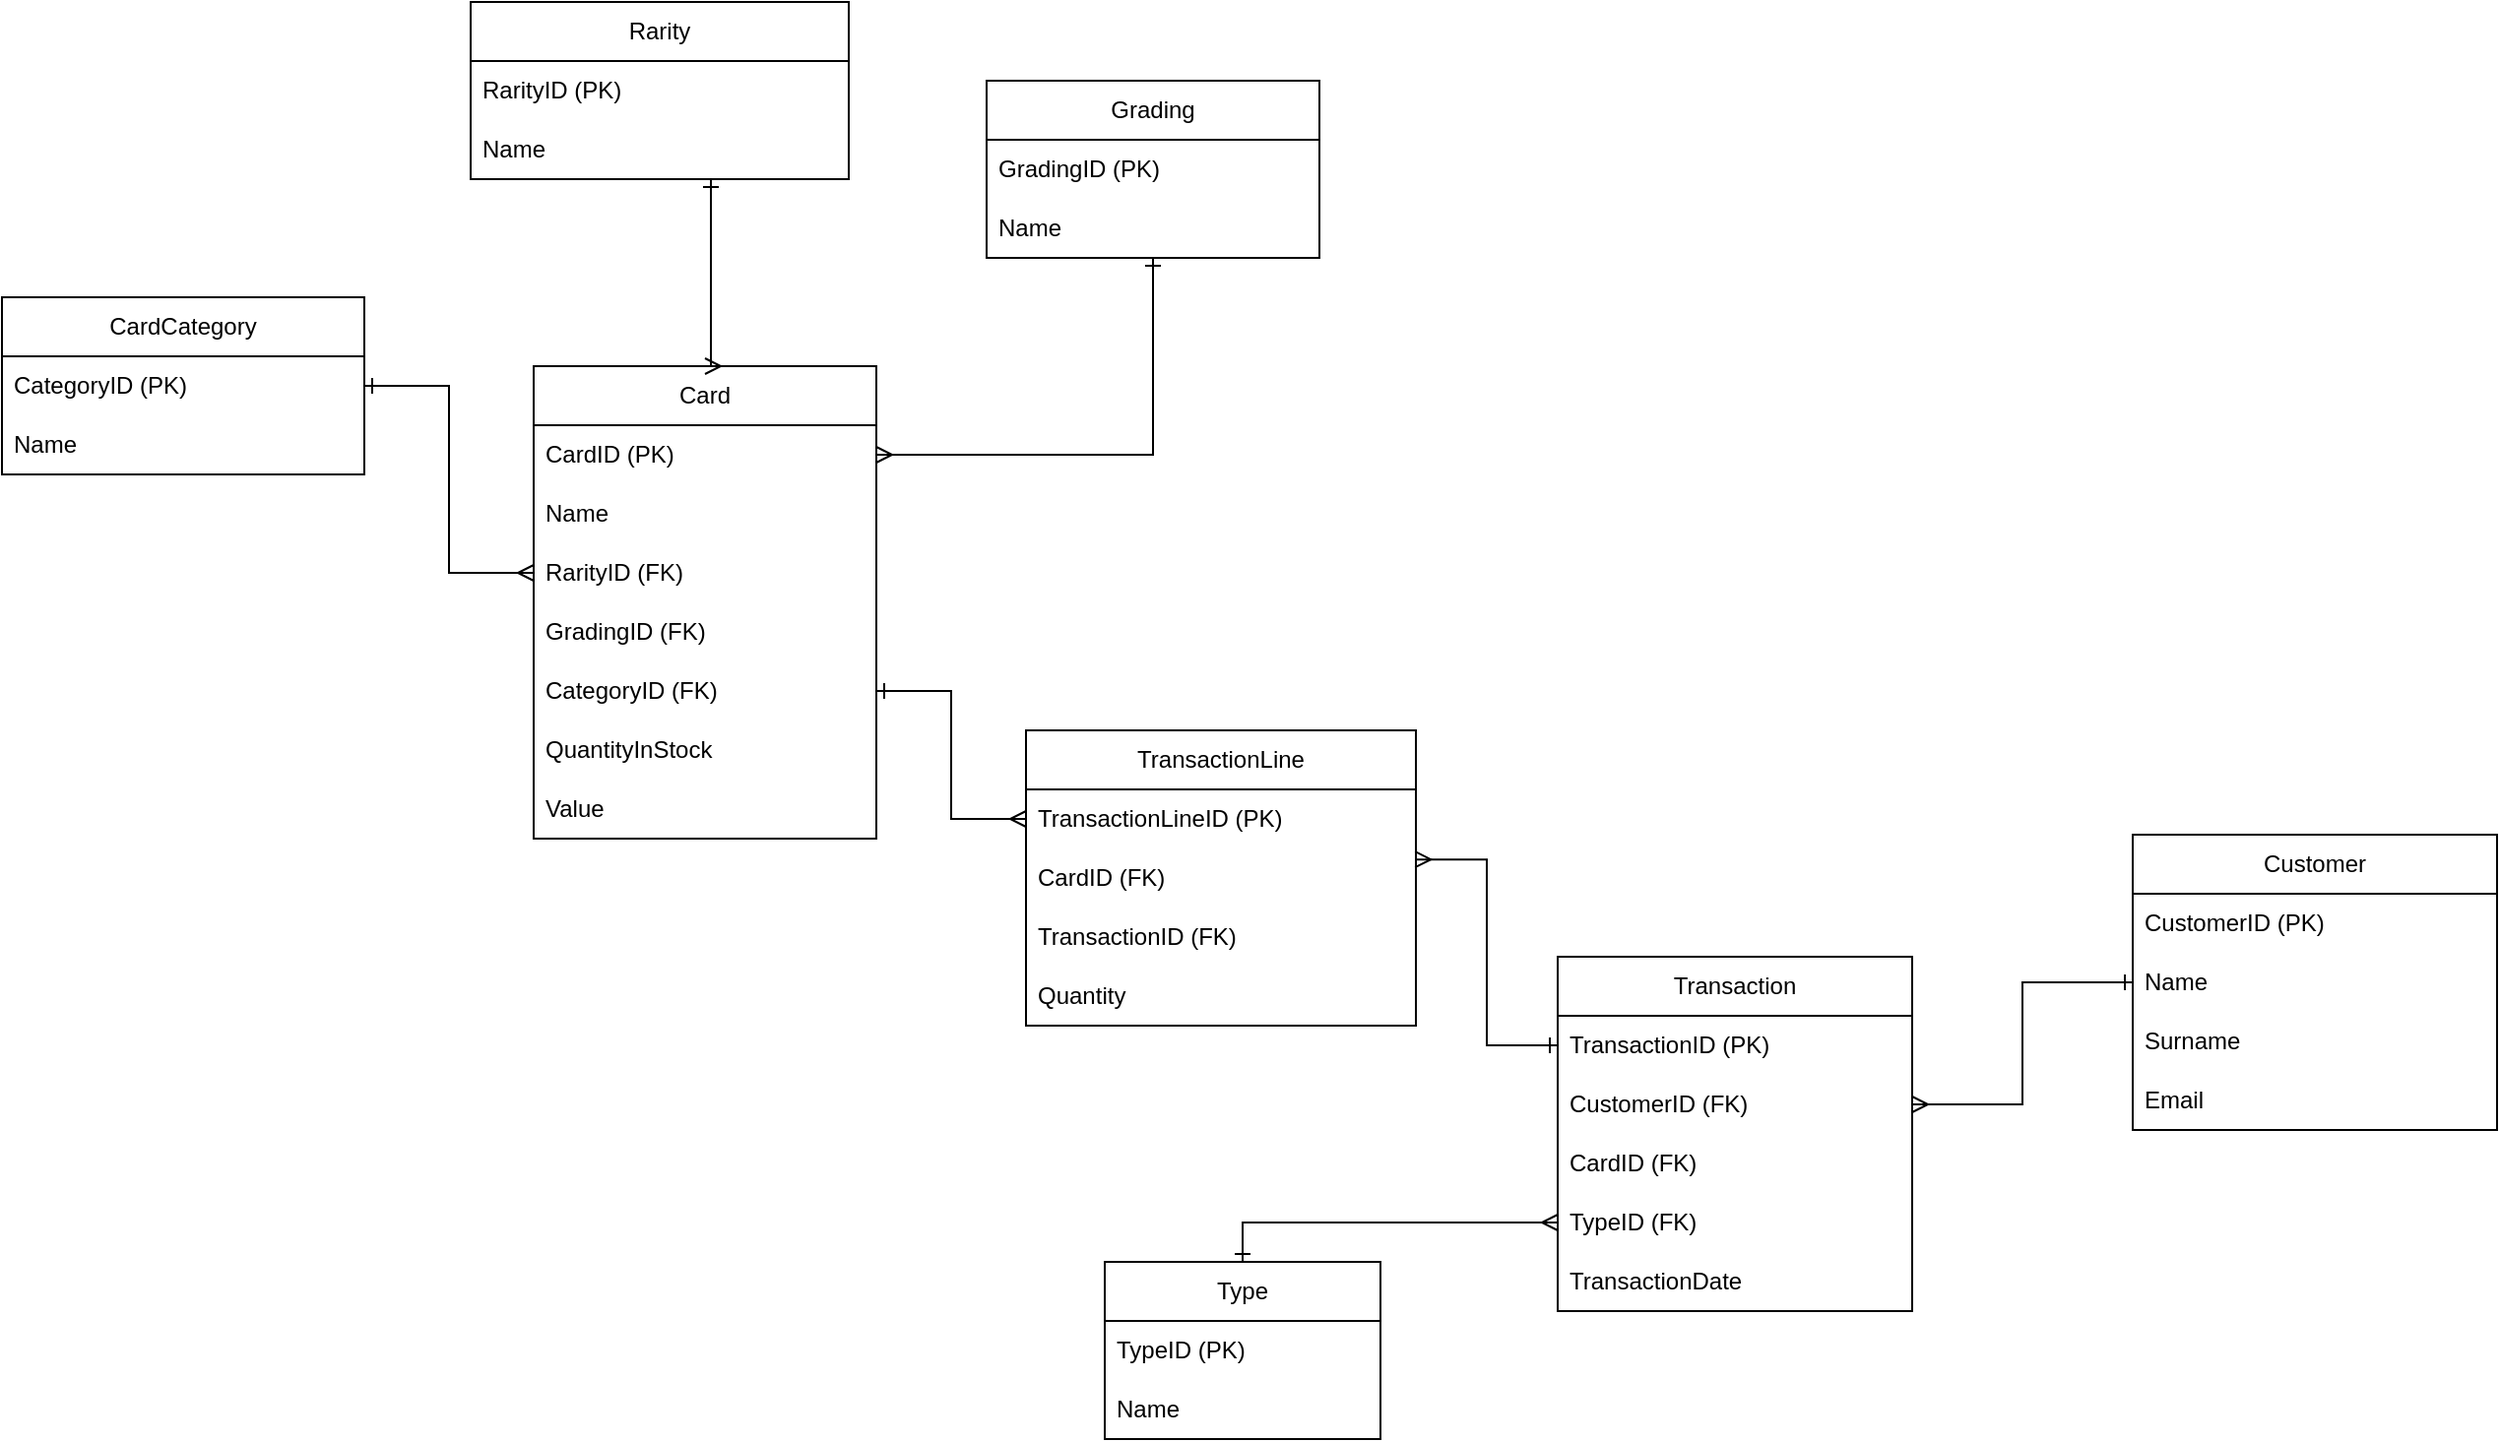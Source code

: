 <mxfile version="22.1.21" type="github">
  <diagram name="Page-1" id="Q0J5vgoRxOpuG1w4QGVU">
    <mxGraphModel dx="3402" dy="1188" grid="1" gridSize="10" guides="1" tooltips="1" connect="1" arrows="1" fold="1" page="1" pageScale="1" pageWidth="827" pageHeight="1169" math="0" shadow="0">
      <root>
        <mxCell id="0" />
        <mxCell id="1" parent="0" />
        <mxCell id="mX4bafv3sgb2gPdgIgHv-1" value="CardCategory" style="swimlane;fontStyle=0;childLayout=stackLayout;horizontal=1;startSize=30;horizontalStack=0;resizeParent=1;resizeParentMax=0;resizeLast=0;collapsible=1;marginBottom=0;whiteSpace=wrap;html=1;" vertex="1" parent="1">
          <mxGeometry x="-240" y="370" width="184" height="90" as="geometry">
            <mxRectangle x="110" y="210" width="90" height="30" as="alternateBounds" />
          </mxGeometry>
        </mxCell>
        <mxCell id="mX4bafv3sgb2gPdgIgHv-2" value="CategoryID (PK)" style="text;strokeColor=none;fillColor=none;align=left;verticalAlign=middle;spacingLeft=4;spacingRight=4;overflow=hidden;points=[[0,0.5],[1,0.5]];portConstraint=eastwest;rotatable=0;whiteSpace=wrap;html=1;" vertex="1" parent="mX4bafv3sgb2gPdgIgHv-1">
          <mxGeometry y="30" width="184" height="30" as="geometry" />
        </mxCell>
        <mxCell id="mX4bafv3sgb2gPdgIgHv-3" value="Name" style="text;strokeColor=none;fillColor=none;align=left;verticalAlign=middle;spacingLeft=4;spacingRight=4;overflow=hidden;points=[[0,0.5],[1,0.5]];portConstraint=eastwest;rotatable=0;whiteSpace=wrap;html=1;" vertex="1" parent="mX4bafv3sgb2gPdgIgHv-1">
          <mxGeometry y="60" width="184" height="30" as="geometry" />
        </mxCell>
        <mxCell id="mX4bafv3sgb2gPdgIgHv-4" value="Card" style="swimlane;fontStyle=0;childLayout=stackLayout;horizontal=1;startSize=30;horizontalStack=0;resizeParent=1;resizeParentMax=0;resizeLast=0;collapsible=1;marginBottom=0;whiteSpace=wrap;html=1;" vertex="1" parent="1">
          <mxGeometry x="30" y="405" width="174" height="240" as="geometry" />
        </mxCell>
        <mxCell id="mX4bafv3sgb2gPdgIgHv-5" value="CardID (PK)" style="text;strokeColor=none;fillColor=none;align=left;verticalAlign=middle;spacingLeft=4;spacingRight=4;overflow=hidden;points=[[0,0.5],[1,0.5]];portConstraint=eastwest;rotatable=0;whiteSpace=wrap;html=1;" vertex="1" parent="mX4bafv3sgb2gPdgIgHv-4">
          <mxGeometry y="30" width="174" height="30" as="geometry" />
        </mxCell>
        <mxCell id="mX4bafv3sgb2gPdgIgHv-6" value="Name" style="text;strokeColor=none;fillColor=none;align=left;verticalAlign=middle;spacingLeft=4;spacingRight=4;overflow=hidden;points=[[0,0.5],[1,0.5]];portConstraint=eastwest;rotatable=0;whiteSpace=wrap;html=1;" vertex="1" parent="mX4bafv3sgb2gPdgIgHv-4">
          <mxGeometry y="60" width="174" height="30" as="geometry" />
        </mxCell>
        <mxCell id="mX4bafv3sgb2gPdgIgHv-7" value="RarityID (FK)" style="text;strokeColor=none;fillColor=none;align=left;verticalAlign=middle;spacingLeft=4;spacingRight=4;overflow=hidden;points=[[0,0.5],[1,0.5]];portConstraint=eastwest;rotatable=0;whiteSpace=wrap;html=1;" vertex="1" parent="mX4bafv3sgb2gPdgIgHv-4">
          <mxGeometry y="90" width="174" height="30" as="geometry" />
        </mxCell>
        <mxCell id="mX4bafv3sgb2gPdgIgHv-8" value="GradingID (FK)" style="text;strokeColor=none;fillColor=none;align=left;verticalAlign=middle;spacingLeft=4;spacingRight=4;overflow=hidden;points=[[0,0.5],[1,0.5]];portConstraint=eastwest;rotatable=0;whiteSpace=wrap;html=1;" vertex="1" parent="mX4bafv3sgb2gPdgIgHv-4">
          <mxGeometry y="120" width="174" height="30" as="geometry" />
        </mxCell>
        <mxCell id="mX4bafv3sgb2gPdgIgHv-9" value="CategoryID (FK)" style="text;strokeColor=none;fillColor=none;align=left;verticalAlign=middle;spacingLeft=4;spacingRight=4;overflow=hidden;points=[[0,0.5],[1,0.5]];portConstraint=eastwest;rotatable=0;whiteSpace=wrap;html=1;" vertex="1" parent="mX4bafv3sgb2gPdgIgHv-4">
          <mxGeometry y="150" width="174" height="30" as="geometry" />
        </mxCell>
        <mxCell id="mX4bafv3sgb2gPdgIgHv-10" value="QuantityInStock" style="text;strokeColor=none;fillColor=none;align=left;verticalAlign=middle;spacingLeft=4;spacingRight=4;overflow=hidden;points=[[0,0.5],[1,0.5]];portConstraint=eastwest;rotatable=0;whiteSpace=wrap;html=1;" vertex="1" parent="mX4bafv3sgb2gPdgIgHv-4">
          <mxGeometry y="180" width="174" height="30" as="geometry" />
        </mxCell>
        <mxCell id="mX4bafv3sgb2gPdgIgHv-11" value="Value" style="text;strokeColor=none;fillColor=none;align=left;verticalAlign=middle;spacingLeft=4;spacingRight=4;overflow=hidden;points=[[0,0.5],[1,0.5]];portConstraint=eastwest;rotatable=0;whiteSpace=wrap;html=1;" vertex="1" parent="mX4bafv3sgb2gPdgIgHv-4">
          <mxGeometry y="210" width="174" height="30" as="geometry" />
        </mxCell>
        <mxCell id="mX4bafv3sgb2gPdgIgHv-12" style="edgeStyle=orthogonalEdgeStyle;rounded=0;orthogonalLoop=1;jettySize=auto;html=1;entryX=1;entryY=0.5;entryDx=0;entryDy=0;endArrow=ERmany;endFill=0;startArrow=ERone;startFill=0;" edge="1" parent="1" source="mX4bafv3sgb2gPdgIgHv-13" target="mX4bafv3sgb2gPdgIgHv-5">
          <mxGeometry relative="1" as="geometry" />
        </mxCell>
        <mxCell id="mX4bafv3sgb2gPdgIgHv-13" value="Grading" style="swimlane;fontStyle=0;childLayout=stackLayout;horizontal=1;startSize=30;horizontalStack=0;resizeParent=1;resizeParentMax=0;resizeLast=0;collapsible=1;marginBottom=0;whiteSpace=wrap;html=1;" vertex="1" parent="1">
          <mxGeometry x="260" y="260" width="169" height="90" as="geometry" />
        </mxCell>
        <mxCell id="mX4bafv3sgb2gPdgIgHv-14" value="GradingID (PK)" style="text;strokeColor=none;fillColor=none;align=left;verticalAlign=middle;spacingLeft=4;spacingRight=4;overflow=hidden;points=[[0,0.5],[1,0.5]];portConstraint=eastwest;rotatable=0;whiteSpace=wrap;html=1;" vertex="1" parent="mX4bafv3sgb2gPdgIgHv-13">
          <mxGeometry y="30" width="169" height="30" as="geometry" />
        </mxCell>
        <mxCell id="mX4bafv3sgb2gPdgIgHv-15" value="Name" style="text;strokeColor=none;fillColor=none;align=left;verticalAlign=middle;spacingLeft=4;spacingRight=4;overflow=hidden;points=[[0,0.5],[1,0.5]];portConstraint=eastwest;rotatable=0;whiteSpace=wrap;html=1;" vertex="1" parent="mX4bafv3sgb2gPdgIgHv-13">
          <mxGeometry y="60" width="169" height="30" as="geometry" />
        </mxCell>
        <mxCell id="mX4bafv3sgb2gPdgIgHv-16" value="Transaction" style="swimlane;fontStyle=0;childLayout=stackLayout;horizontal=1;startSize=30;horizontalStack=0;resizeParent=1;resizeParentMax=0;resizeLast=0;collapsible=1;marginBottom=0;whiteSpace=wrap;html=1;" vertex="1" parent="1">
          <mxGeometry x="550" y="705" width="180" height="180" as="geometry" />
        </mxCell>
        <mxCell id="mX4bafv3sgb2gPdgIgHv-17" value="TransactionID (PK)" style="text;strokeColor=none;fillColor=none;align=left;verticalAlign=middle;spacingLeft=4;spacingRight=4;overflow=hidden;points=[[0,0.5],[1,0.5]];portConstraint=eastwest;rotatable=0;whiteSpace=wrap;html=1;" vertex="1" parent="mX4bafv3sgb2gPdgIgHv-16">
          <mxGeometry y="30" width="180" height="30" as="geometry" />
        </mxCell>
        <mxCell id="mX4bafv3sgb2gPdgIgHv-18" value="CustomerID (FK)" style="text;strokeColor=none;fillColor=none;align=left;verticalAlign=middle;spacingLeft=4;spacingRight=4;overflow=hidden;points=[[0,0.5],[1,0.5]];portConstraint=eastwest;rotatable=0;whiteSpace=wrap;html=1;" vertex="1" parent="mX4bafv3sgb2gPdgIgHv-16">
          <mxGeometry y="60" width="180" height="30" as="geometry" />
        </mxCell>
        <mxCell id="mX4bafv3sgb2gPdgIgHv-19" value="CardID (FK)" style="text;strokeColor=none;fillColor=none;align=left;verticalAlign=middle;spacingLeft=4;spacingRight=4;overflow=hidden;points=[[0,0.5],[1,0.5]];portConstraint=eastwest;rotatable=0;whiteSpace=wrap;html=1;" vertex="1" parent="mX4bafv3sgb2gPdgIgHv-16">
          <mxGeometry y="90" width="180" height="30" as="geometry" />
        </mxCell>
        <mxCell id="mX4bafv3sgb2gPdgIgHv-20" value="TypeID (FK)" style="text;strokeColor=none;fillColor=none;align=left;verticalAlign=middle;spacingLeft=4;spacingRight=4;overflow=hidden;points=[[0,0.5],[1,0.5]];portConstraint=eastwest;rotatable=0;whiteSpace=wrap;html=1;" vertex="1" parent="mX4bafv3sgb2gPdgIgHv-16">
          <mxGeometry y="120" width="180" height="30" as="geometry" />
        </mxCell>
        <mxCell id="mX4bafv3sgb2gPdgIgHv-21" value="TransactionDate" style="text;strokeColor=none;fillColor=none;align=left;verticalAlign=middle;spacingLeft=4;spacingRight=4;overflow=hidden;points=[[0,0.5],[1,0.5]];portConstraint=eastwest;rotatable=0;whiteSpace=wrap;html=1;" vertex="1" parent="mX4bafv3sgb2gPdgIgHv-16">
          <mxGeometry y="150" width="180" height="30" as="geometry" />
        </mxCell>
        <mxCell id="mX4bafv3sgb2gPdgIgHv-22" value="Rarity" style="swimlane;fontStyle=0;childLayout=stackLayout;horizontal=1;startSize=30;horizontalStack=0;resizeParent=1;resizeParentMax=0;resizeLast=0;collapsible=1;marginBottom=0;whiteSpace=wrap;html=1;" vertex="1" parent="1">
          <mxGeometry x="-2" y="220" width="192" height="90" as="geometry" />
        </mxCell>
        <mxCell id="mX4bafv3sgb2gPdgIgHv-23" value="RarityID (PK)" style="text;strokeColor=none;fillColor=none;align=left;verticalAlign=middle;spacingLeft=4;spacingRight=4;overflow=hidden;points=[[0,0.5],[1,0.5]];portConstraint=eastwest;rotatable=0;whiteSpace=wrap;html=1;" vertex="1" parent="mX4bafv3sgb2gPdgIgHv-22">
          <mxGeometry y="30" width="192" height="30" as="geometry" />
        </mxCell>
        <mxCell id="mX4bafv3sgb2gPdgIgHv-24" value="Name" style="text;strokeColor=none;fillColor=none;align=left;verticalAlign=middle;spacingLeft=4;spacingRight=4;overflow=hidden;points=[[0,0.5],[1,0.5]];portConstraint=eastwest;rotatable=0;whiteSpace=wrap;html=1;" vertex="1" parent="mX4bafv3sgb2gPdgIgHv-22">
          <mxGeometry y="60" width="192" height="30" as="geometry" />
        </mxCell>
        <mxCell id="mX4bafv3sgb2gPdgIgHv-25" style="edgeStyle=orthogonalEdgeStyle;rounded=0;orthogonalLoop=1;jettySize=auto;html=1;entryX=0.5;entryY=0;entryDx=0;entryDy=0;endArrow=ERmany;endFill=0;startArrow=ERone;startFill=0;" edge="1" parent="1" source="mX4bafv3sgb2gPdgIgHv-24" target="mX4bafv3sgb2gPdgIgHv-4">
          <mxGeometry relative="1" as="geometry">
            <Array as="points">
              <mxPoint x="120" y="340" />
              <mxPoint x="120" y="340" />
            </Array>
          </mxGeometry>
        </mxCell>
        <mxCell id="mX4bafv3sgb2gPdgIgHv-26" style="edgeStyle=orthogonalEdgeStyle;rounded=0;orthogonalLoop=1;jettySize=auto;html=1;entryX=1;entryY=0.5;entryDx=0;entryDy=0;startArrow=ERmany;startFill=0;endArrow=ERone;endFill=0;" edge="1" parent="1" source="mX4bafv3sgb2gPdgIgHv-7" target="mX4bafv3sgb2gPdgIgHv-2">
          <mxGeometry relative="1" as="geometry" />
        </mxCell>
        <mxCell id="mX4bafv3sgb2gPdgIgHv-27" value="Customer" style="swimlane;fontStyle=0;childLayout=stackLayout;horizontal=1;startSize=30;horizontalStack=0;resizeParent=1;resizeParentMax=0;resizeLast=0;collapsible=1;marginBottom=0;whiteSpace=wrap;html=1;" vertex="1" parent="1">
          <mxGeometry x="842" y="643" width="185" height="150" as="geometry" />
        </mxCell>
        <mxCell id="mX4bafv3sgb2gPdgIgHv-28" value="CustomerID (PK)" style="text;strokeColor=none;fillColor=none;align=left;verticalAlign=middle;spacingLeft=4;spacingRight=4;overflow=hidden;points=[[0,0.5],[1,0.5]];portConstraint=eastwest;rotatable=0;whiteSpace=wrap;html=1;" vertex="1" parent="mX4bafv3sgb2gPdgIgHv-27">
          <mxGeometry y="30" width="185" height="30" as="geometry" />
        </mxCell>
        <mxCell id="mX4bafv3sgb2gPdgIgHv-29" value="Name" style="text;strokeColor=none;fillColor=none;align=left;verticalAlign=middle;spacingLeft=4;spacingRight=4;overflow=hidden;points=[[0,0.5],[1,0.5]];portConstraint=eastwest;rotatable=0;whiteSpace=wrap;html=1;" vertex="1" parent="mX4bafv3sgb2gPdgIgHv-27">
          <mxGeometry y="60" width="185" height="30" as="geometry" />
        </mxCell>
        <mxCell id="mX4bafv3sgb2gPdgIgHv-30" value="Surname" style="text;strokeColor=none;fillColor=none;align=left;verticalAlign=middle;spacingLeft=4;spacingRight=4;overflow=hidden;points=[[0,0.5],[1,0.5]];portConstraint=eastwest;rotatable=0;whiteSpace=wrap;html=1;" vertex="1" parent="mX4bafv3sgb2gPdgIgHv-27">
          <mxGeometry y="90" width="185" height="30" as="geometry" />
        </mxCell>
        <mxCell id="mX4bafv3sgb2gPdgIgHv-31" value="Email" style="text;strokeColor=none;fillColor=none;align=left;verticalAlign=middle;spacingLeft=4;spacingRight=4;overflow=hidden;points=[[0,0.5],[1,0.5]];portConstraint=eastwest;rotatable=0;whiteSpace=wrap;html=1;" vertex="1" parent="mX4bafv3sgb2gPdgIgHv-27">
          <mxGeometry y="120" width="185" height="30" as="geometry" />
        </mxCell>
        <mxCell id="mX4bafv3sgb2gPdgIgHv-32" style="edgeStyle=orthogonalEdgeStyle;rounded=0;orthogonalLoop=1;jettySize=auto;html=1;entryX=0;entryY=0.5;entryDx=0;entryDy=0;endArrow=ERone;endFill=0;startArrow=ERmany;startFill=0;" edge="1" parent="1" source="mX4bafv3sgb2gPdgIgHv-18" target="mX4bafv3sgb2gPdgIgHv-29">
          <mxGeometry relative="1" as="geometry" />
        </mxCell>
        <mxCell id="mX4bafv3sgb2gPdgIgHv-33" style="edgeStyle=orthogonalEdgeStyle;rounded=0;orthogonalLoop=1;jettySize=auto;html=1;entryX=0;entryY=0.5;entryDx=0;entryDy=0;endArrow=ERmany;endFill=0;startArrow=ERone;startFill=0;" edge="1" parent="1" source="mX4bafv3sgb2gPdgIgHv-34" target="mX4bafv3sgb2gPdgIgHv-20">
          <mxGeometry relative="1" as="geometry" />
        </mxCell>
        <mxCell id="mX4bafv3sgb2gPdgIgHv-34" value="Type" style="swimlane;fontStyle=0;childLayout=stackLayout;horizontal=1;startSize=30;horizontalStack=0;resizeParent=1;resizeParentMax=0;resizeLast=0;collapsible=1;marginBottom=0;whiteSpace=wrap;html=1;" vertex="1" parent="1">
          <mxGeometry x="320" y="860" width="140" height="90" as="geometry" />
        </mxCell>
        <mxCell id="mX4bafv3sgb2gPdgIgHv-35" value="TypeID (PK)" style="text;strokeColor=none;fillColor=none;align=left;verticalAlign=middle;spacingLeft=4;spacingRight=4;overflow=hidden;points=[[0,0.5],[1,0.5]];portConstraint=eastwest;rotatable=0;whiteSpace=wrap;html=1;" vertex="1" parent="mX4bafv3sgb2gPdgIgHv-34">
          <mxGeometry y="30" width="140" height="30" as="geometry" />
        </mxCell>
        <mxCell id="mX4bafv3sgb2gPdgIgHv-36" value="Name" style="text;strokeColor=none;fillColor=none;align=left;verticalAlign=middle;spacingLeft=4;spacingRight=4;overflow=hidden;points=[[0,0.5],[1,0.5]];portConstraint=eastwest;rotatable=0;whiteSpace=wrap;html=1;" vertex="1" parent="mX4bafv3sgb2gPdgIgHv-34">
          <mxGeometry y="60" width="140" height="30" as="geometry" />
        </mxCell>
        <mxCell id="mX4bafv3sgb2gPdgIgHv-37" value="TransactionLine" style="swimlane;fontStyle=0;childLayout=stackLayout;horizontal=1;startSize=30;horizontalStack=0;resizeParent=1;resizeParentMax=0;resizeLast=0;collapsible=1;marginBottom=0;whiteSpace=wrap;html=1;" vertex="1" parent="1">
          <mxGeometry x="280" y="590" width="198" height="150" as="geometry" />
        </mxCell>
        <mxCell id="mX4bafv3sgb2gPdgIgHv-38" value="TransactionLineID (PK)" style="text;strokeColor=none;fillColor=none;align=left;verticalAlign=middle;spacingLeft=4;spacingRight=4;overflow=hidden;points=[[0,0.5],[1,0.5]];portConstraint=eastwest;rotatable=0;whiteSpace=wrap;html=1;" vertex="1" parent="mX4bafv3sgb2gPdgIgHv-37">
          <mxGeometry y="30" width="198" height="30" as="geometry" />
        </mxCell>
        <mxCell id="mX4bafv3sgb2gPdgIgHv-39" value="CardID (FK)" style="text;strokeColor=none;fillColor=none;align=left;verticalAlign=middle;spacingLeft=4;spacingRight=4;overflow=hidden;points=[[0,0.5],[1,0.5]];portConstraint=eastwest;rotatable=0;whiteSpace=wrap;html=1;" vertex="1" parent="mX4bafv3sgb2gPdgIgHv-37">
          <mxGeometry y="60" width="198" height="30" as="geometry" />
        </mxCell>
        <mxCell id="mX4bafv3sgb2gPdgIgHv-40" value="TransactionID (FK)" style="text;strokeColor=none;fillColor=none;align=left;verticalAlign=middle;spacingLeft=4;spacingRight=4;overflow=hidden;points=[[0,0.5],[1,0.5]];portConstraint=eastwest;rotatable=0;whiteSpace=wrap;html=1;" vertex="1" parent="mX4bafv3sgb2gPdgIgHv-37">
          <mxGeometry y="90" width="198" height="30" as="geometry" />
        </mxCell>
        <mxCell id="mX4bafv3sgb2gPdgIgHv-41" value="Quantity" style="text;strokeColor=none;fillColor=none;align=left;verticalAlign=middle;spacingLeft=4;spacingRight=4;overflow=hidden;points=[[0,0.5],[1,0.5]];portConstraint=eastwest;rotatable=0;whiteSpace=wrap;html=1;" vertex="1" parent="mX4bafv3sgb2gPdgIgHv-37">
          <mxGeometry y="120" width="198" height="30" as="geometry" />
        </mxCell>
        <mxCell id="mX4bafv3sgb2gPdgIgHv-42" style="edgeStyle=orthogonalEdgeStyle;rounded=0;orthogonalLoop=1;jettySize=auto;html=1;entryX=0;entryY=0.5;entryDx=0;entryDy=0;endArrow=ERmany;endFill=0;startArrow=ERone;startFill=0;" edge="1" parent="1" source="mX4bafv3sgb2gPdgIgHv-9" target="mX4bafv3sgb2gPdgIgHv-38">
          <mxGeometry relative="1" as="geometry" />
        </mxCell>
        <mxCell id="mX4bafv3sgb2gPdgIgHv-43" style="edgeStyle=orthogonalEdgeStyle;rounded=0;orthogonalLoop=1;jettySize=auto;html=1;exitX=0;exitY=0.5;exitDx=0;exitDy=0;entryX=0.998;entryY=0.186;entryDx=0;entryDy=0;entryPerimeter=0;startArrow=ERone;startFill=0;endArrow=ERmany;endFill=0;" edge="1" parent="1" source="mX4bafv3sgb2gPdgIgHv-17" target="mX4bafv3sgb2gPdgIgHv-39">
          <mxGeometry relative="1" as="geometry" />
        </mxCell>
      </root>
    </mxGraphModel>
  </diagram>
</mxfile>
